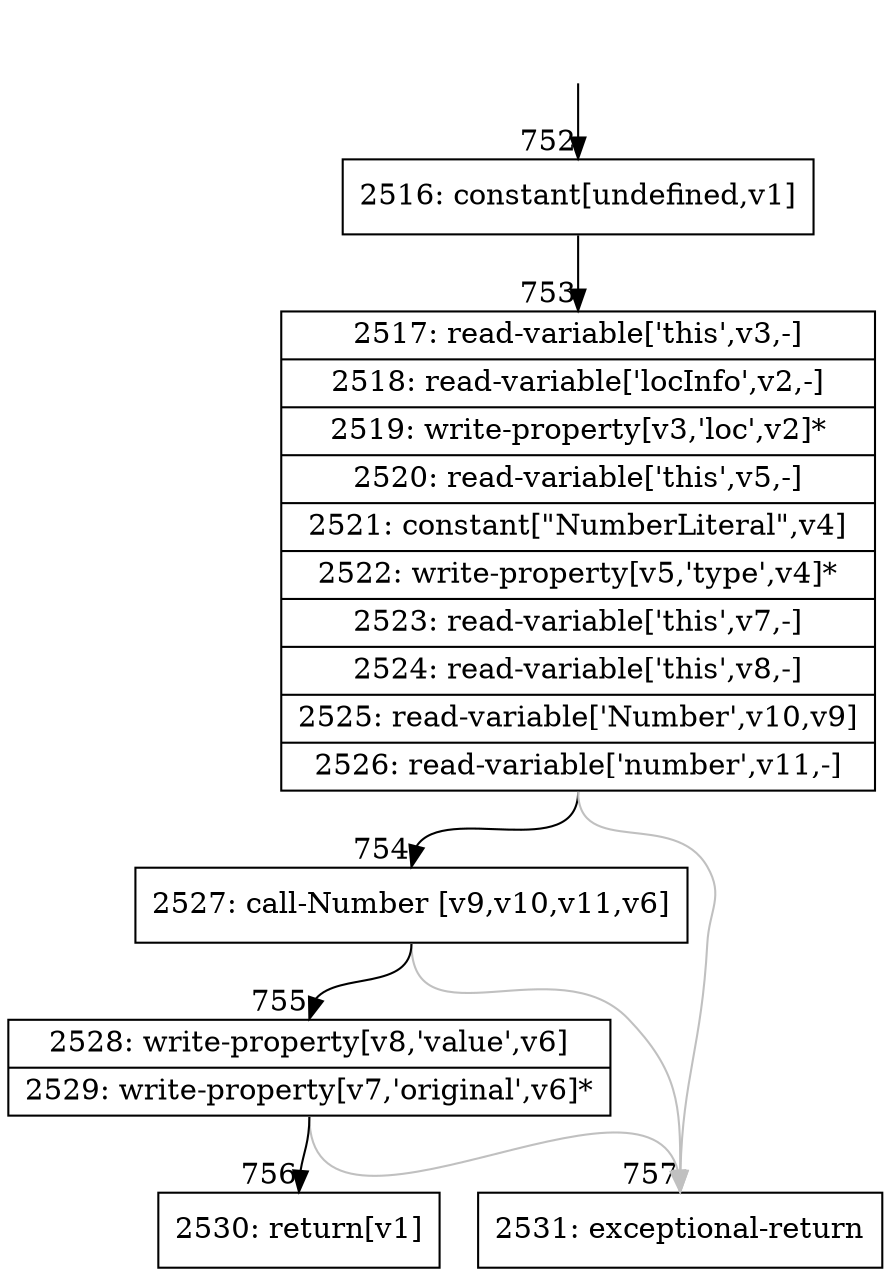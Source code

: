 digraph {
rankdir="TD"
BB_entry71[shape=none,label=""];
BB_entry71 -> BB752 [tailport=s, headport=n, headlabel="    752"]
BB752 [shape=record label="{2516: constant[undefined,v1]}" ] 
BB752 -> BB753 [tailport=s, headport=n, headlabel="      753"]
BB753 [shape=record label="{2517: read-variable['this',v3,-]|2518: read-variable['locInfo',v2,-]|2519: write-property[v3,'loc',v2]*|2520: read-variable['this',v5,-]|2521: constant[\"NumberLiteral\",v4]|2522: write-property[v5,'type',v4]*|2523: read-variable['this',v7,-]|2524: read-variable['this',v8,-]|2525: read-variable['Number',v10,v9]|2526: read-variable['number',v11,-]}" ] 
BB753 -> BB754 [tailport=s, headport=n, headlabel="      754"]
BB753 -> BB757 [tailport=s, headport=n, color=gray, headlabel="      757"]
BB754 [shape=record label="{2527: call-Number [v9,v10,v11,v6]}" ] 
BB754 -> BB755 [tailport=s, headport=n, headlabel="      755"]
BB754 -> BB757 [tailport=s, headport=n, color=gray]
BB755 [shape=record label="{2528: write-property[v8,'value',v6]|2529: write-property[v7,'original',v6]*}" ] 
BB755 -> BB756 [tailport=s, headport=n, headlabel="      756"]
BB755 -> BB757 [tailport=s, headport=n, color=gray]
BB756 [shape=record label="{2530: return[v1]}" ] 
BB757 [shape=record label="{2531: exceptional-return}" ] 
//#$~ 822
}

